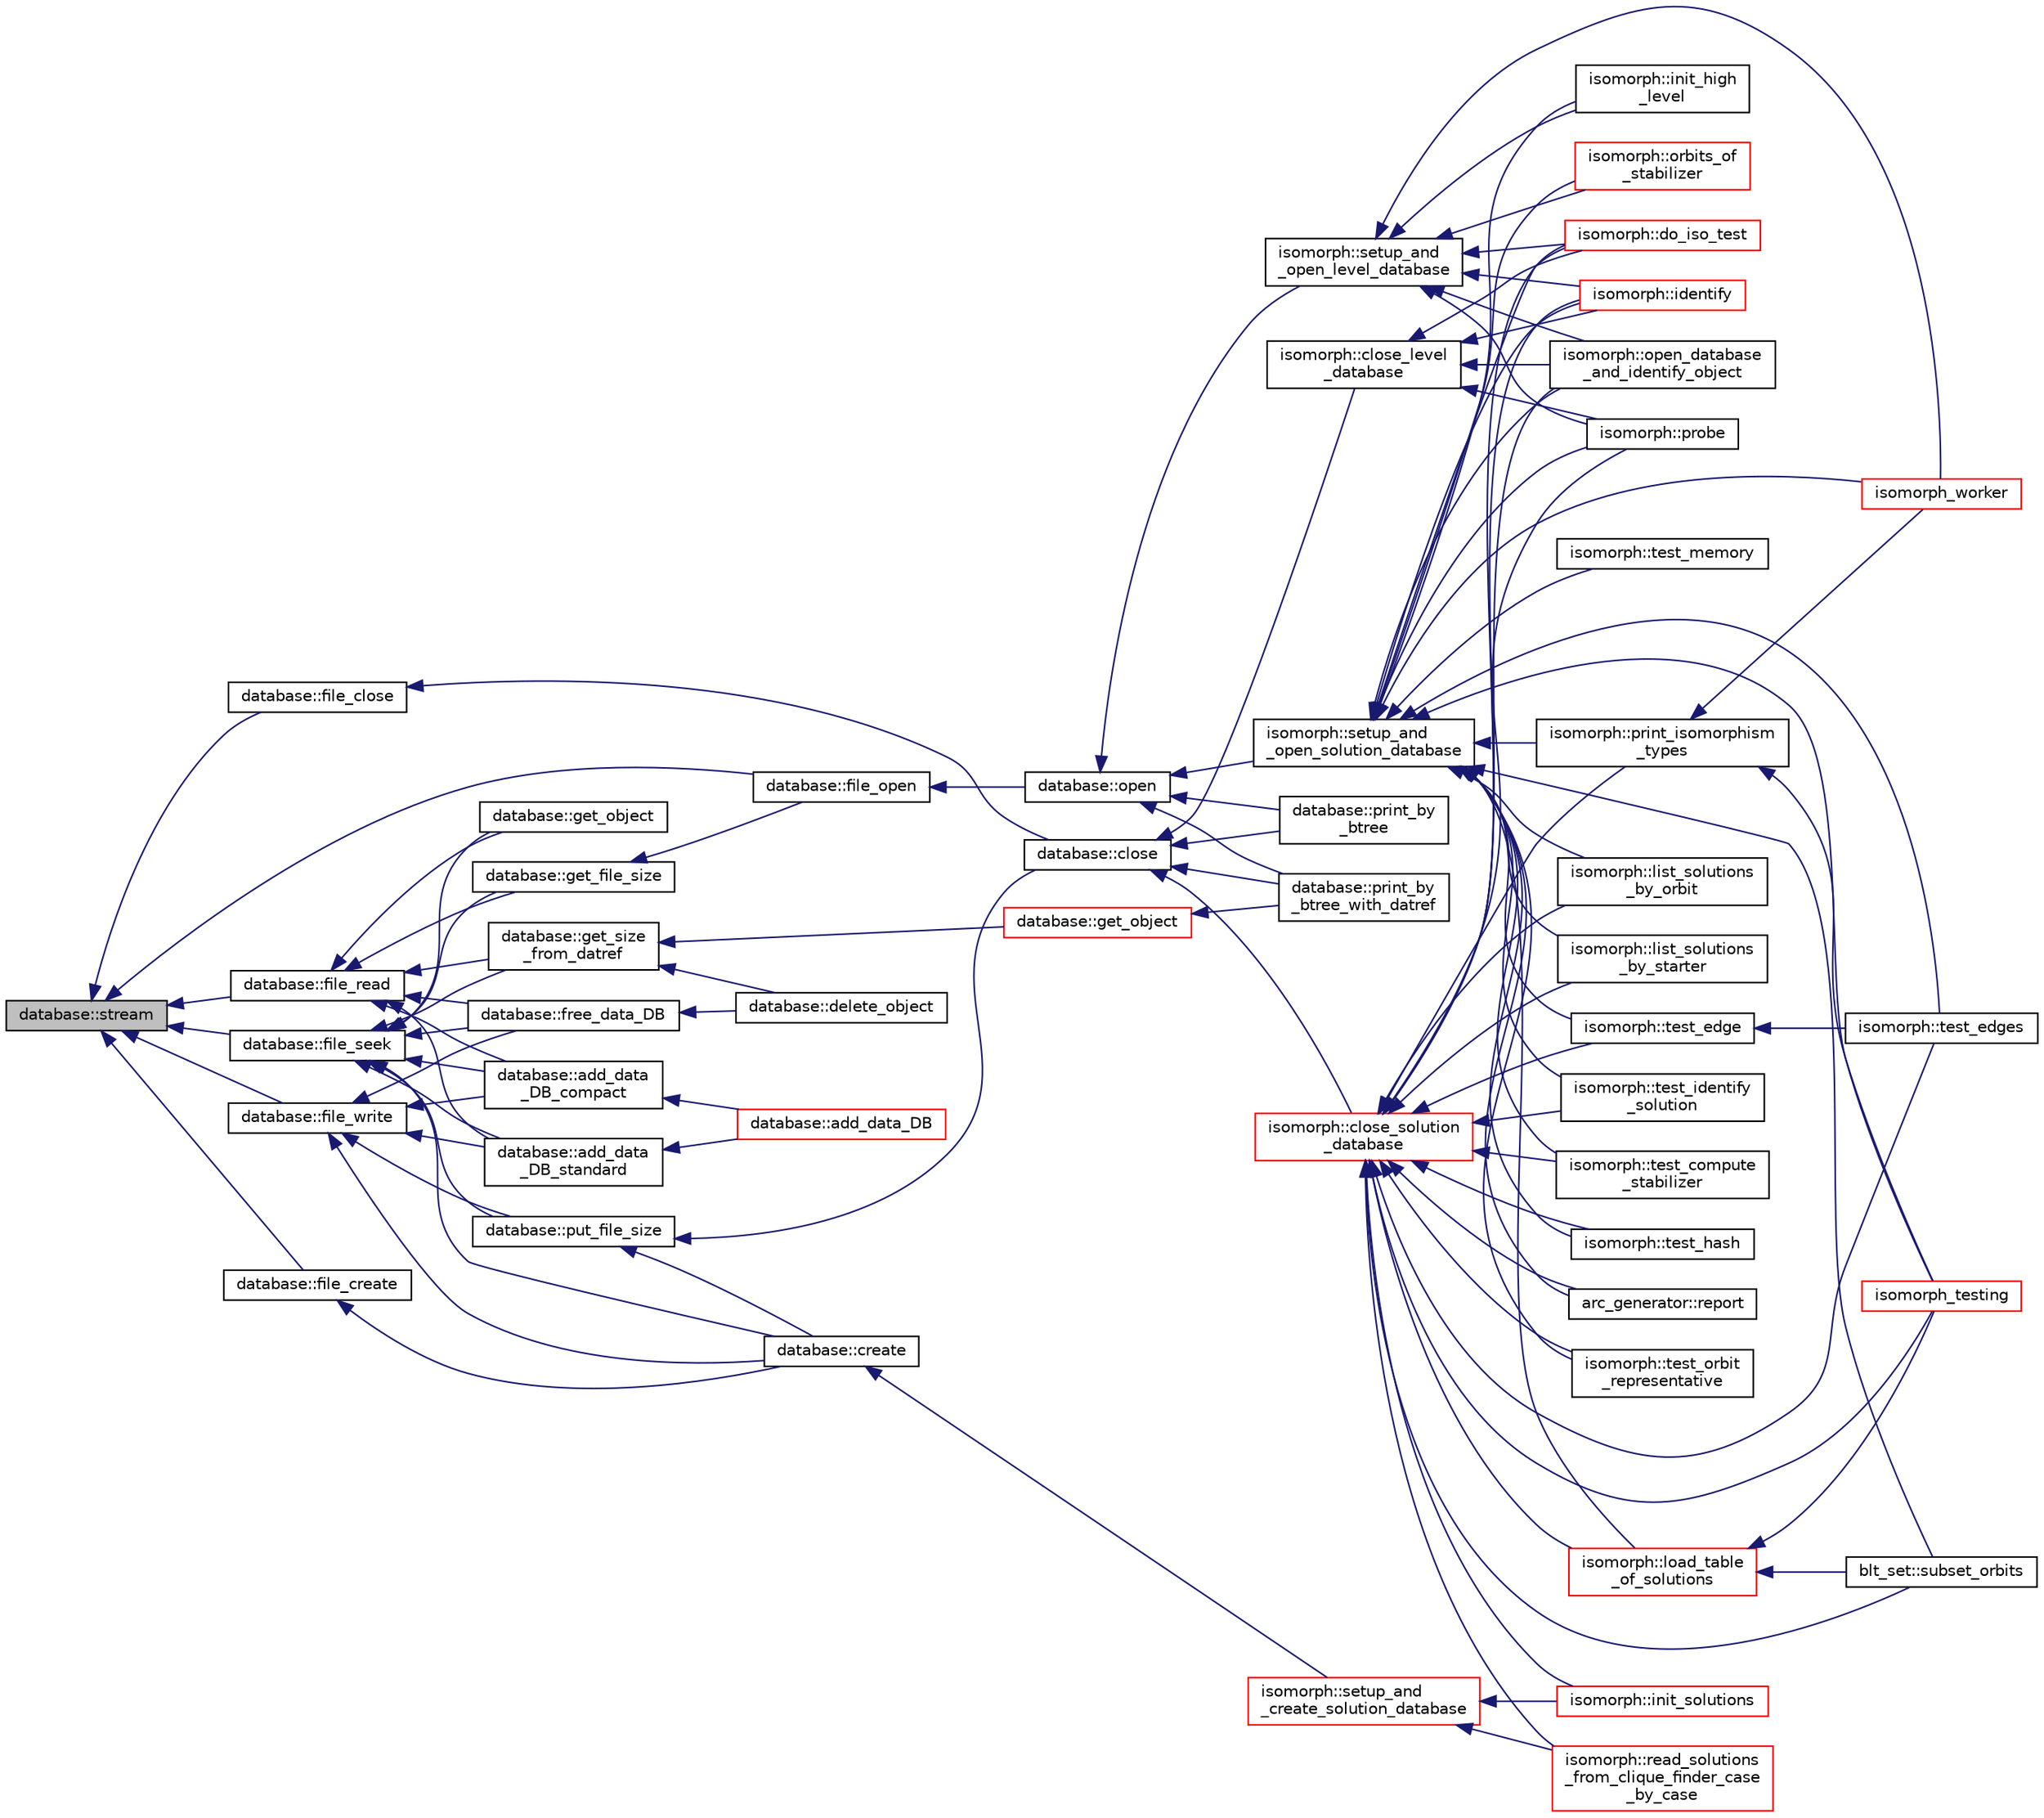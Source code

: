 digraph "database::stream"
{
  edge [fontname="Helvetica",fontsize="10",labelfontname="Helvetica",labelfontsize="10"];
  node [fontname="Helvetica",fontsize="10",shape=record];
  rankdir="LR";
  Node3773 [label="database::stream",height=0.2,width=0.4,color="black", fillcolor="grey75", style="filled", fontcolor="black"];
  Node3773 -> Node3774 [dir="back",color="midnightblue",fontsize="10",style="solid",fontname="Helvetica"];
  Node3774 [label="database::file_open",height=0.2,width=0.4,color="black", fillcolor="white", style="filled",URL="$db/d72/classdatabase.html#a33494febd887d058f862ef6001d4a044"];
  Node3774 -> Node3775 [dir="back",color="midnightblue",fontsize="10",style="solid",fontname="Helvetica"];
  Node3775 [label="database::open",height=0.2,width=0.4,color="black", fillcolor="white", style="filled",URL="$db/d72/classdatabase.html#a65e8eccf98ecab4d55fb25bacaae6a19"];
  Node3775 -> Node3776 [dir="back",color="midnightblue",fontsize="10",style="solid",fontname="Helvetica"];
  Node3776 [label="database::print_by\l_btree",height=0.2,width=0.4,color="black", fillcolor="white", style="filled",URL="$db/d72/classdatabase.html#ac45ae44f2a861557ced6e5ab7c146717"];
  Node3775 -> Node3777 [dir="back",color="midnightblue",fontsize="10",style="solid",fontname="Helvetica"];
  Node3777 [label="database::print_by\l_btree_with_datref",height=0.2,width=0.4,color="black", fillcolor="white", style="filled",URL="$db/d72/classdatabase.html#af84030a29b31944d6763974ac4f774b5"];
  Node3775 -> Node3778 [dir="back",color="midnightblue",fontsize="10",style="solid",fontname="Helvetica"];
  Node3778 [label="isomorph::setup_and\l_open_solution_database",height=0.2,width=0.4,color="black", fillcolor="white", style="filled",URL="$d3/d5f/classisomorph.html#a31846d3ae261a9c2dc089fb87710ce5c"];
  Node3778 -> Node3779 [dir="back",color="midnightblue",fontsize="10",style="solid",fontname="Helvetica"];
  Node3779 [label="blt_set::subset_orbits",height=0.2,width=0.4,color="black", fillcolor="white", style="filled",URL="$d1/d3d/classblt__set.html#af8f79fc4346244acfa0e2c2d23c36993"];
  Node3778 -> Node3780 [dir="back",color="midnightblue",fontsize="10",style="solid",fontname="Helvetica"];
  Node3780 [label="arc_generator::report",height=0.2,width=0.4,color="black", fillcolor="white", style="filled",URL="$d4/d21/classarc__generator.html#a650f715bb3eec8fd1057e07e5b384f9a"];
  Node3778 -> Node3781 [dir="back",color="midnightblue",fontsize="10",style="solid",fontname="Helvetica"];
  Node3781 [label="isomorph::load_table\l_of_solutions",height=0.2,width=0.4,color="red", fillcolor="white", style="filled",URL="$d3/d5f/classisomorph.html#a21ab5aba74a200b9abf041dc5206821a"];
  Node3781 -> Node3779 [dir="back",color="midnightblue",fontsize="10",style="solid",fontname="Helvetica"];
  Node3781 -> Node3791 [dir="back",color="midnightblue",fontsize="10",style="solid",fontname="Helvetica"];
  Node3791 [label="isomorph_testing",height=0.2,width=0.4,color="red", fillcolor="white", style="filled",URL="$d4/d7e/isomorph__global_8_c.html#a5a73cbe9f89c4727f086482ee2d238f9"];
  Node3778 -> Node3792 [dir="back",color="midnightblue",fontsize="10",style="solid",fontname="Helvetica"];
  Node3792 [label="isomorph::list_solutions\l_by_starter",height=0.2,width=0.4,color="black", fillcolor="white", style="filled",URL="$d3/d5f/classisomorph.html#a9c40f343f1a3e5fc177e5121bc809b06"];
  Node3778 -> Node3793 [dir="back",color="midnightblue",fontsize="10",style="solid",fontname="Helvetica"];
  Node3793 [label="isomorph::list_solutions\l_by_orbit",height=0.2,width=0.4,color="black", fillcolor="white", style="filled",URL="$d3/d5f/classisomorph.html#adefb1a89c097c284d29f92d5fc58ebfa"];
  Node3778 -> Node3794 [dir="back",color="midnightblue",fontsize="10",style="solid",fontname="Helvetica"];
  Node3794 [label="isomorph::orbits_of\l_stabilizer",height=0.2,width=0.4,color="red", fillcolor="white", style="filled",URL="$d3/d5f/classisomorph.html#a72bbdc12cca5a90045ef15d0b24075e6"];
  Node3778 -> Node3796 [dir="back",color="midnightblue",fontsize="10",style="solid",fontname="Helvetica"];
  Node3796 [label="isomorph::test_orbit\l_representative",height=0.2,width=0.4,color="black", fillcolor="white", style="filled",URL="$d3/d5f/classisomorph.html#a5f165aa61a0d6b349da5a6117135f6c0"];
  Node3778 -> Node3797 [dir="back",color="midnightblue",fontsize="10",style="solid",fontname="Helvetica"];
  Node3797 [label="isomorph::test_identify\l_solution",height=0.2,width=0.4,color="black", fillcolor="white", style="filled",URL="$d3/d5f/classisomorph.html#aa2c95f309e3283179e87bbbd83bfdc7d"];
  Node3778 -> Node3798 [dir="back",color="midnightblue",fontsize="10",style="solid",fontname="Helvetica"];
  Node3798 [label="isomorph::test_compute\l_stabilizer",height=0.2,width=0.4,color="black", fillcolor="white", style="filled",URL="$d3/d5f/classisomorph.html#a72cd06f32311c44eb09dd73faa36b748"];
  Node3778 -> Node3799 [dir="back",color="midnightblue",fontsize="10",style="solid",fontname="Helvetica"];
  Node3799 [label="isomorph::test_memory",height=0.2,width=0.4,color="black", fillcolor="white", style="filled",URL="$d3/d5f/classisomorph.html#a27877043c77db8e85e8fa7d5c43845b0"];
  Node3778 -> Node3800 [dir="back",color="midnightblue",fontsize="10",style="solid",fontname="Helvetica"];
  Node3800 [label="isomorph::test_edges",height=0.2,width=0.4,color="black", fillcolor="white", style="filled",URL="$d3/d5f/classisomorph.html#ad23507927d8f7698073475d12b2a85bc"];
  Node3778 -> Node3801 [dir="back",color="midnightblue",fontsize="10",style="solid",fontname="Helvetica"];
  Node3801 [label="isomorph::test_edge",height=0.2,width=0.4,color="black", fillcolor="white", style="filled",URL="$d3/d5f/classisomorph.html#a591165fa287477b480f5b7081198ba46"];
  Node3801 -> Node3800 [dir="back",color="midnightblue",fontsize="10",style="solid",fontname="Helvetica"];
  Node3778 -> Node3802 [dir="back",color="midnightblue",fontsize="10",style="solid",fontname="Helvetica"];
  Node3802 [label="isomorph::test_hash",height=0.2,width=0.4,color="black", fillcolor="white", style="filled",URL="$d3/d5f/classisomorph.html#a53560280664b268a0500d26c801b1e68"];
  Node3778 -> Node3803 [dir="back",color="midnightblue",fontsize="10",style="solid",fontname="Helvetica"];
  Node3803 [label="isomorph::init_high\l_level",height=0.2,width=0.4,color="black", fillcolor="white", style="filled",URL="$d3/d5f/classisomorph.html#a5cee5468cc8cc68eac1f6131faedfab2"];
  Node3778 -> Node3804 [dir="back",color="midnightblue",fontsize="10",style="solid",fontname="Helvetica"];
  Node3804 [label="isomorph::open_database\l_and_identify_object",height=0.2,width=0.4,color="black", fillcolor="white", style="filled",URL="$d3/d5f/classisomorph.html#aa4e387f26f609fc9379d2e01f6cc27d0"];
  Node3778 -> Node3805 [dir="back",color="midnightblue",fontsize="10",style="solid",fontname="Helvetica"];
  Node3805 [label="isomorph::print_isomorphism\l_types",height=0.2,width=0.4,color="black", fillcolor="white", style="filled",URL="$d3/d5f/classisomorph.html#abbcd12f6434585951a5532d0b2467a00"];
  Node3805 -> Node3791 [dir="back",color="midnightblue",fontsize="10",style="solid",fontname="Helvetica"];
  Node3805 -> Node3789 [dir="back",color="midnightblue",fontsize="10",style="solid",fontname="Helvetica"];
  Node3789 [label="isomorph_worker",height=0.2,width=0.4,color="red", fillcolor="white", style="filled",URL="$d4/d7e/isomorph__global_8_c.html#ace3bb6ec719b02a35534309d4d3fe99a"];
  Node3778 -> Node3791 [dir="back",color="midnightblue",fontsize="10",style="solid",fontname="Helvetica"];
  Node3778 -> Node3789 [dir="back",color="midnightblue",fontsize="10",style="solid",fontname="Helvetica"];
  Node3778 -> Node3806 [dir="back",color="midnightblue",fontsize="10",style="solid",fontname="Helvetica"];
  Node3806 [label="isomorph::probe",height=0.2,width=0.4,color="black", fillcolor="white", style="filled",URL="$d3/d5f/classisomorph.html#a9cb6fed7b6ac639d886b117a1f454441"];
  Node3778 -> Node3807 [dir="back",color="midnightblue",fontsize="10",style="solid",fontname="Helvetica"];
  Node3807 [label="isomorph::do_iso_test",height=0.2,width=0.4,color="red", fillcolor="white", style="filled",URL="$d3/d5f/classisomorph.html#a51fc3bf5cc3a99282a489b2df37ee24e"];
  Node3778 -> Node3809 [dir="back",color="midnightblue",fontsize="10",style="solid",fontname="Helvetica"];
  Node3809 [label="isomorph::identify",height=0.2,width=0.4,color="red", fillcolor="white", style="filled",URL="$d3/d5f/classisomorph.html#a78ecf843b9f6ca1cfd666e222edd90ae"];
  Node3775 -> Node3810 [dir="back",color="midnightblue",fontsize="10",style="solid",fontname="Helvetica"];
  Node3810 [label="isomorph::setup_and\l_open_level_database",height=0.2,width=0.4,color="black", fillcolor="white", style="filled",URL="$d3/d5f/classisomorph.html#aa011f38988f4db9c6f5abd84faebd153"];
  Node3810 -> Node3794 [dir="back",color="midnightblue",fontsize="10",style="solid",fontname="Helvetica"];
  Node3810 -> Node3803 [dir="back",color="midnightblue",fontsize="10",style="solid",fontname="Helvetica"];
  Node3810 -> Node3804 [dir="back",color="midnightblue",fontsize="10",style="solid",fontname="Helvetica"];
  Node3810 -> Node3789 [dir="back",color="midnightblue",fontsize="10",style="solid",fontname="Helvetica"];
  Node3810 -> Node3806 [dir="back",color="midnightblue",fontsize="10",style="solid",fontname="Helvetica"];
  Node3810 -> Node3807 [dir="back",color="midnightblue",fontsize="10",style="solid",fontname="Helvetica"];
  Node3810 -> Node3809 [dir="back",color="midnightblue",fontsize="10",style="solid",fontname="Helvetica"];
  Node3773 -> Node3811 [dir="back",color="midnightblue",fontsize="10",style="solid",fontname="Helvetica"];
  Node3811 [label="database::file_create",height=0.2,width=0.4,color="black", fillcolor="white", style="filled",URL="$db/d72/classdatabase.html#afffc9413d00af2e69d9852773a2eb344"];
  Node3811 -> Node3812 [dir="back",color="midnightblue",fontsize="10",style="solid",fontname="Helvetica"];
  Node3812 [label="database::create",height=0.2,width=0.4,color="black", fillcolor="white", style="filled",URL="$db/d72/classdatabase.html#a41d486156468426370c803bea3976cf1"];
  Node3812 -> Node3813 [dir="back",color="midnightblue",fontsize="10",style="solid",fontname="Helvetica"];
  Node3813 [label="isomorph::setup_and\l_create_solution_database",height=0.2,width=0.4,color="red", fillcolor="white", style="filled",URL="$d3/d5f/classisomorph.html#a810a22dfde3c43272107c743ec819b0e"];
  Node3813 -> Node3814 [dir="back",color="midnightblue",fontsize="10",style="solid",fontname="Helvetica"];
  Node3814 [label="isomorph::init_solutions",height=0.2,width=0.4,color="red", fillcolor="white", style="filled",URL="$d3/d5f/classisomorph.html#a729746a01bd45d55565d0a11cda9e9a3"];
  Node3813 -> Node3816 [dir="back",color="midnightblue",fontsize="10",style="solid",fontname="Helvetica"];
  Node3816 [label="isomorph::read_solutions\l_from_clique_finder_case\l_by_case",height=0.2,width=0.4,color="red", fillcolor="white", style="filled",URL="$d3/d5f/classisomorph.html#a65bc5ec528f741a1b01cdd606dfed579"];
  Node3773 -> Node3825 [dir="back",color="midnightblue",fontsize="10",style="solid",fontname="Helvetica"];
  Node3825 [label="database::file_close",height=0.2,width=0.4,color="black", fillcolor="white", style="filled",URL="$db/d72/classdatabase.html#a2c40bcffaf69fb166b6ac1bafee50baf"];
  Node3825 -> Node3826 [dir="back",color="midnightblue",fontsize="10",style="solid",fontname="Helvetica"];
  Node3826 [label="database::close",height=0.2,width=0.4,color="black", fillcolor="white", style="filled",URL="$db/d72/classdatabase.html#acdc74d15f711cab1c165989723d45caf"];
  Node3826 -> Node3776 [dir="back",color="midnightblue",fontsize="10",style="solid",fontname="Helvetica"];
  Node3826 -> Node3777 [dir="back",color="midnightblue",fontsize="10",style="solid",fontname="Helvetica"];
  Node3826 -> Node3827 [dir="back",color="midnightblue",fontsize="10",style="solid",fontname="Helvetica"];
  Node3827 [label="isomorph::close_solution\l_database",height=0.2,width=0.4,color="red", fillcolor="white", style="filled",URL="$d3/d5f/classisomorph.html#a4219716e51f60288361e06dd0e91810b"];
  Node3827 -> Node3779 [dir="back",color="midnightblue",fontsize="10",style="solid",fontname="Helvetica"];
  Node3827 -> Node3780 [dir="back",color="midnightblue",fontsize="10",style="solid",fontname="Helvetica"];
  Node3827 -> Node3781 [dir="back",color="midnightblue",fontsize="10",style="solid",fontname="Helvetica"];
  Node3827 -> Node3792 [dir="back",color="midnightblue",fontsize="10",style="solid",fontname="Helvetica"];
  Node3827 -> Node3793 [dir="back",color="midnightblue",fontsize="10",style="solid",fontname="Helvetica"];
  Node3827 -> Node3796 [dir="back",color="midnightblue",fontsize="10",style="solid",fontname="Helvetica"];
  Node3827 -> Node3797 [dir="back",color="midnightblue",fontsize="10",style="solid",fontname="Helvetica"];
  Node3827 -> Node3798 [dir="back",color="midnightblue",fontsize="10",style="solid",fontname="Helvetica"];
  Node3827 -> Node3800 [dir="back",color="midnightblue",fontsize="10",style="solid",fontname="Helvetica"];
  Node3827 -> Node3801 [dir="back",color="midnightblue",fontsize="10",style="solid",fontname="Helvetica"];
  Node3827 -> Node3802 [dir="back",color="midnightblue",fontsize="10",style="solid",fontname="Helvetica"];
  Node3827 -> Node3804 [dir="back",color="midnightblue",fontsize="10",style="solid",fontname="Helvetica"];
  Node3827 -> Node3814 [dir="back",color="midnightblue",fontsize="10",style="solid",fontname="Helvetica"];
  Node3827 -> Node3816 [dir="back",color="midnightblue",fontsize="10",style="solid",fontname="Helvetica"];
  Node3827 -> Node3805 [dir="back",color="midnightblue",fontsize="10",style="solid",fontname="Helvetica"];
  Node3827 -> Node3791 [dir="back",color="midnightblue",fontsize="10",style="solid",fontname="Helvetica"];
  Node3827 -> Node3806 [dir="back",color="midnightblue",fontsize="10",style="solid",fontname="Helvetica"];
  Node3827 -> Node3807 [dir="back",color="midnightblue",fontsize="10",style="solid",fontname="Helvetica"];
  Node3827 -> Node3809 [dir="back",color="midnightblue",fontsize="10",style="solid",fontname="Helvetica"];
  Node3826 -> Node3828 [dir="back",color="midnightblue",fontsize="10",style="solid",fontname="Helvetica"];
  Node3828 [label="isomorph::close_level\l_database",height=0.2,width=0.4,color="black", fillcolor="white", style="filled",URL="$d3/d5f/classisomorph.html#aeca68d029ae707d3a6c6d4293b7086c8"];
  Node3828 -> Node3804 [dir="back",color="midnightblue",fontsize="10",style="solid",fontname="Helvetica"];
  Node3828 -> Node3806 [dir="back",color="midnightblue",fontsize="10",style="solid",fontname="Helvetica"];
  Node3828 -> Node3807 [dir="back",color="midnightblue",fontsize="10",style="solid",fontname="Helvetica"];
  Node3828 -> Node3809 [dir="back",color="midnightblue",fontsize="10",style="solid",fontname="Helvetica"];
  Node3773 -> Node3829 [dir="back",color="midnightblue",fontsize="10",style="solid",fontname="Helvetica"];
  Node3829 [label="database::file_seek",height=0.2,width=0.4,color="black", fillcolor="white", style="filled",URL="$db/d72/classdatabase.html#a67ff377651f4ac089241ebff60e17ed6"];
  Node3829 -> Node3812 [dir="back",color="midnightblue",fontsize="10",style="solid",fontname="Helvetica"];
  Node3829 -> Node3830 [dir="back",color="midnightblue",fontsize="10",style="solid",fontname="Helvetica"];
  Node3830 [label="database::put_file_size",height=0.2,width=0.4,color="black", fillcolor="white", style="filled",URL="$db/d72/classdatabase.html#a3490df2b9feac3d2cfab8a5d00033ab4"];
  Node3830 -> Node3812 [dir="back",color="midnightblue",fontsize="10",style="solid",fontname="Helvetica"];
  Node3830 -> Node3826 [dir="back",color="midnightblue",fontsize="10",style="solid",fontname="Helvetica"];
  Node3829 -> Node3831 [dir="back",color="midnightblue",fontsize="10",style="solid",fontname="Helvetica"];
  Node3831 [label="database::get_file_size",height=0.2,width=0.4,color="black", fillcolor="white", style="filled",URL="$db/d72/classdatabase.html#a3f59b9585dfaa4c0f45c00388a128aaf"];
  Node3831 -> Node3774 [dir="back",color="midnightblue",fontsize="10",style="solid",fontname="Helvetica"];
  Node3829 -> Node3832 [dir="back",color="midnightblue",fontsize="10",style="solid",fontname="Helvetica"];
  Node3832 [label="database::get_object",height=0.2,width=0.4,color="black", fillcolor="white", style="filled",URL="$db/d72/classdatabase.html#af183761e73fedbd560d9545a36060efc"];
  Node3829 -> Node3833 [dir="back",color="midnightblue",fontsize="10",style="solid",fontname="Helvetica"];
  Node3833 [label="database::get_size\l_from_datref",height=0.2,width=0.4,color="black", fillcolor="white", style="filled",URL="$db/d72/classdatabase.html#ae71e4c19b07a2d67682fbd4b069e9a7e"];
  Node3833 -> Node3834 [dir="back",color="midnightblue",fontsize="10",style="solid",fontname="Helvetica"];
  Node3834 [label="database::delete_object",height=0.2,width=0.4,color="black", fillcolor="white", style="filled",URL="$db/d72/classdatabase.html#a69f061ffa820d1926718dafad5f5513c"];
  Node3833 -> Node3835 [dir="back",color="midnightblue",fontsize="10",style="solid",fontname="Helvetica"];
  Node3835 [label="database::get_object",height=0.2,width=0.4,color="red", fillcolor="white", style="filled",URL="$db/d72/classdatabase.html#a2f58ec1301addabc2fb6544038e108c6"];
  Node3835 -> Node3777 [dir="back",color="midnightblue",fontsize="10",style="solid",fontname="Helvetica"];
  Node3829 -> Node3871 [dir="back",color="midnightblue",fontsize="10",style="solid",fontname="Helvetica"];
  Node3871 [label="database::add_data\l_DB_standard",height=0.2,width=0.4,color="black", fillcolor="white", style="filled",URL="$db/d72/classdatabase.html#a0f0ab218eb0f06da37f06906663db6eb"];
  Node3871 -> Node3872 [dir="back",color="midnightblue",fontsize="10",style="solid",fontname="Helvetica"];
  Node3872 [label="database::add_data_DB",height=0.2,width=0.4,color="red", fillcolor="white", style="filled",URL="$db/d72/classdatabase.html#ab1a4122dfc06c6e79343fda437c05ed5"];
  Node3829 -> Node3877 [dir="back",color="midnightblue",fontsize="10",style="solid",fontname="Helvetica"];
  Node3877 [label="database::add_data\l_DB_compact",height=0.2,width=0.4,color="black", fillcolor="white", style="filled",URL="$db/d72/classdatabase.html#a31e32de1b8d81c97549b8c74ea678904"];
  Node3877 -> Node3872 [dir="back",color="midnightblue",fontsize="10",style="solid",fontname="Helvetica"];
  Node3829 -> Node3878 [dir="back",color="midnightblue",fontsize="10",style="solid",fontname="Helvetica"];
  Node3878 [label="database::free_data_DB",height=0.2,width=0.4,color="black", fillcolor="white", style="filled",URL="$db/d72/classdatabase.html#a45b6fb10b6810c9770748e7f9dda8377"];
  Node3878 -> Node3834 [dir="back",color="midnightblue",fontsize="10",style="solid",fontname="Helvetica"];
  Node3773 -> Node3879 [dir="back",color="midnightblue",fontsize="10",style="solid",fontname="Helvetica"];
  Node3879 [label="database::file_write",height=0.2,width=0.4,color="black", fillcolor="white", style="filled",URL="$db/d72/classdatabase.html#a42d32ba51ad8ccd2a0adfd1a147f6230"];
  Node3879 -> Node3812 [dir="back",color="midnightblue",fontsize="10",style="solid",fontname="Helvetica"];
  Node3879 -> Node3830 [dir="back",color="midnightblue",fontsize="10",style="solid",fontname="Helvetica"];
  Node3879 -> Node3871 [dir="back",color="midnightblue",fontsize="10",style="solid",fontname="Helvetica"];
  Node3879 -> Node3877 [dir="back",color="midnightblue",fontsize="10",style="solid",fontname="Helvetica"];
  Node3879 -> Node3878 [dir="back",color="midnightblue",fontsize="10",style="solid",fontname="Helvetica"];
  Node3773 -> Node3880 [dir="back",color="midnightblue",fontsize="10",style="solid",fontname="Helvetica"];
  Node3880 [label="database::file_read",height=0.2,width=0.4,color="black", fillcolor="white", style="filled",URL="$db/d72/classdatabase.html#ac743549af82d694be57c5a120987ed37"];
  Node3880 -> Node3831 [dir="back",color="midnightblue",fontsize="10",style="solid",fontname="Helvetica"];
  Node3880 -> Node3832 [dir="back",color="midnightblue",fontsize="10",style="solid",fontname="Helvetica"];
  Node3880 -> Node3833 [dir="back",color="midnightblue",fontsize="10",style="solid",fontname="Helvetica"];
  Node3880 -> Node3871 [dir="back",color="midnightblue",fontsize="10",style="solid",fontname="Helvetica"];
  Node3880 -> Node3877 [dir="back",color="midnightblue",fontsize="10",style="solid",fontname="Helvetica"];
  Node3880 -> Node3878 [dir="back",color="midnightblue",fontsize="10",style="solid",fontname="Helvetica"];
}
